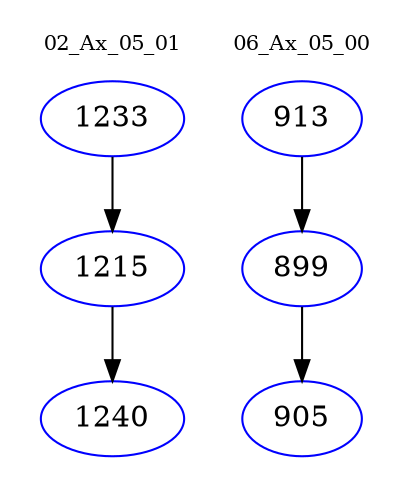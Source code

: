 digraph{
subgraph cluster_0 {
color = white
label = "02_Ax_05_01";
fontsize=10;
T0_1233 [label="1233", color="blue"]
T0_1233 -> T0_1215 [color="black"]
T0_1215 [label="1215", color="blue"]
T0_1215 -> T0_1240 [color="black"]
T0_1240 [label="1240", color="blue"]
}
subgraph cluster_1 {
color = white
label = "06_Ax_05_00";
fontsize=10;
T1_913 [label="913", color="blue"]
T1_913 -> T1_899 [color="black"]
T1_899 [label="899", color="blue"]
T1_899 -> T1_905 [color="black"]
T1_905 [label="905", color="blue"]
}
}
